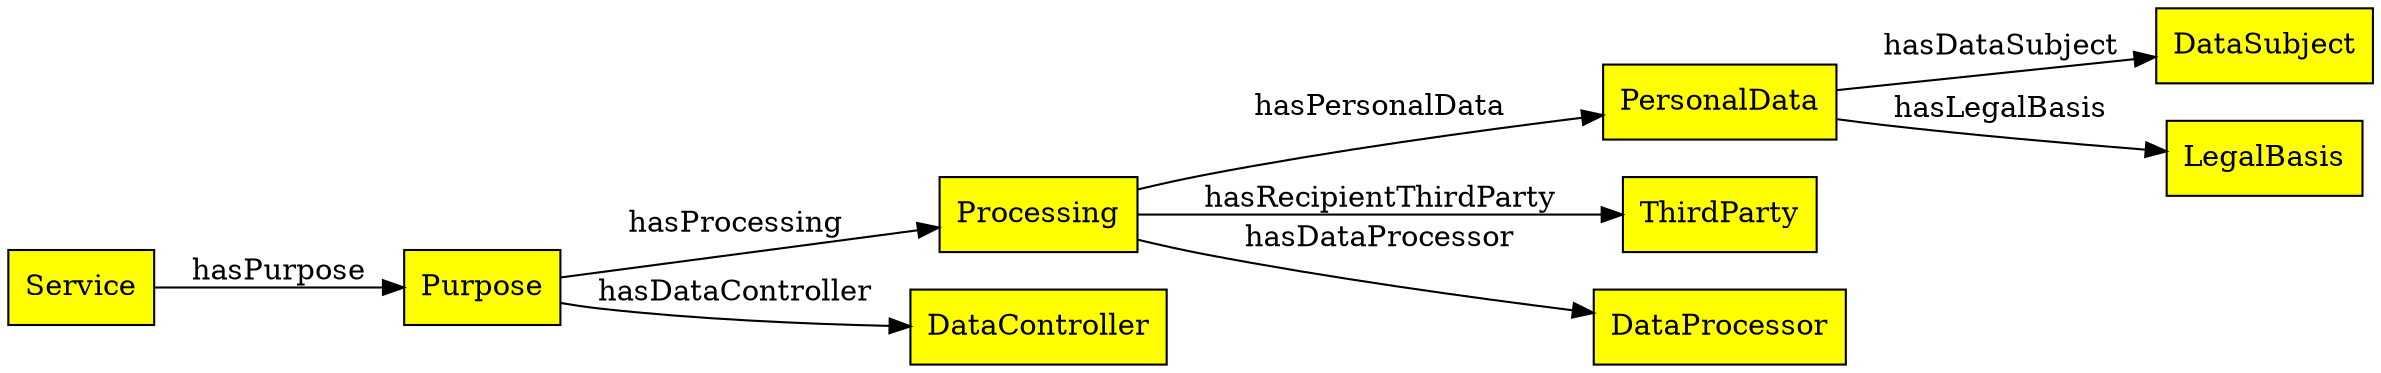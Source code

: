 digraph G {
    rankdir=LR;
    bgcolor=transparent;
    node [shape=rect,style=filled,fillcolor=yellow];

    Service -> P [label="hasPurpose"];
    P [label="Purpose"];
    PD [label="PersonalData"];
    PR [label="Processing"];
    TP [label="ThirdParty"];
    DC [label="DataController"];
    DP [label="DataProcessor"];
    DS [label="DataSubject"];
    L [label="LegalBasis"];

    P -> PR [label="hasProcessing"] ;
    PR -> PD [label="hasPersonalData"];
    PR -> TP [label="hasRecipientThirdParty"];
    P -> DC [label="hasDataController"] ;
    PR -> DP [label="hasDataProcessor"] ;
    PD -> DS [label="hasDataSubject"];

    PD -> L [label="hasLegalBasis"];
}

